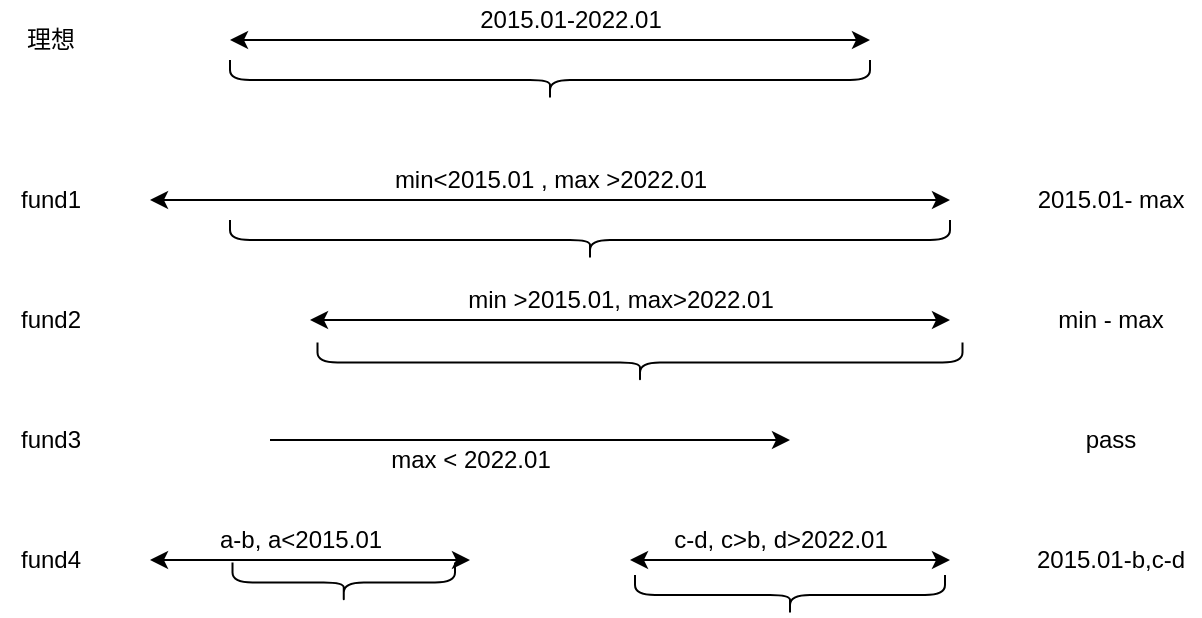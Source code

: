 <mxfile>
    <diagram id="K5CN-QPSGO2VAOodrsjc" name="第 1 页">
        <mxGraphModel dx="852" dy="431" grid="1" gridSize="10" guides="1" tooltips="1" connect="1" arrows="1" fold="1" page="1" pageScale="1" pageWidth="827" pageHeight="1169" math="0" shadow="0">
            <root>
                <mxCell id="0"/>
                <mxCell id="1" parent="0"/>
                <mxCell id="2" value="" style="endArrow=classic;startArrow=classic;html=1;" edge="1" parent="1">
                    <mxGeometry width="50" height="50" relative="1" as="geometry">
                        <mxPoint x="120" y="260" as="sourcePoint"/>
                        <mxPoint x="440" y="260" as="targetPoint"/>
                    </mxGeometry>
                </mxCell>
                <mxCell id="3" value="2015.01-2022.01" style="text;html=1;align=center;verticalAlign=middle;resizable=0;points=[];autosize=1;strokeColor=none;fillColor=none;" vertex="1" parent="1">
                    <mxGeometry x="235" y="240" width="110" height="20" as="geometry"/>
                </mxCell>
                <mxCell id="4" value="" style="endArrow=classic;startArrow=classic;html=1;" edge="1" parent="1">
                    <mxGeometry width="50" height="50" relative="1" as="geometry">
                        <mxPoint x="80" y="340" as="sourcePoint"/>
                        <mxPoint x="480" y="340" as="targetPoint"/>
                    </mxGeometry>
                </mxCell>
                <mxCell id="5" value="min&amp;lt;2015.01 , max &amp;gt;2022.01" style="text;html=1;align=center;verticalAlign=middle;resizable=0;points=[];autosize=1;strokeColor=none;fillColor=none;" vertex="1" parent="1">
                    <mxGeometry x="195" y="320" width="170" height="20" as="geometry"/>
                </mxCell>
                <mxCell id="6" value="" style="endArrow=classic;startArrow=classic;html=1;" edge="1" parent="1">
                    <mxGeometry width="50" height="50" relative="1" as="geometry">
                        <mxPoint x="160" y="400" as="sourcePoint"/>
                        <mxPoint x="480" y="400" as="targetPoint"/>
                    </mxGeometry>
                </mxCell>
                <mxCell id="7" value="min &amp;gt;2015.01, max&amp;gt;2022.01" style="text;html=1;align=center;verticalAlign=middle;resizable=0;points=[];autosize=1;strokeColor=none;fillColor=none;" vertex="1" parent="1">
                    <mxGeometry x="230" y="380" width="170" height="20" as="geometry"/>
                </mxCell>
                <mxCell id="8" value="理想" style="text;html=1;align=center;verticalAlign=middle;resizable=0;points=[];autosize=1;strokeColor=none;fillColor=none;" vertex="1" parent="1">
                    <mxGeometry x="10" y="250" width="40" height="20" as="geometry"/>
                </mxCell>
                <mxCell id="9" value="fund1" style="text;html=1;align=center;verticalAlign=middle;resizable=0;points=[];autosize=1;strokeColor=none;fillColor=none;" vertex="1" parent="1">
                    <mxGeometry x="5" y="330" width="50" height="20" as="geometry"/>
                </mxCell>
                <mxCell id="10" value="fund2" style="text;html=1;align=center;verticalAlign=middle;resizable=0;points=[];autosize=1;strokeColor=none;fillColor=none;" vertex="1" parent="1">
                    <mxGeometry x="5" y="390" width="50" height="20" as="geometry"/>
                </mxCell>
                <mxCell id="12" value="" style="endArrow=classic;html=1;" edge="1" parent="1">
                    <mxGeometry width="50" height="50" relative="1" as="geometry">
                        <mxPoint x="140" y="460" as="sourcePoint"/>
                        <mxPoint x="400" y="460" as="targetPoint"/>
                    </mxGeometry>
                </mxCell>
                <mxCell id="13" value="max &amp;lt; 2022.01" style="text;html=1;align=center;verticalAlign=middle;resizable=0;points=[];autosize=1;strokeColor=none;fillColor=none;" vertex="1" parent="1">
                    <mxGeometry x="190" y="460" width="100" height="20" as="geometry"/>
                </mxCell>
                <mxCell id="14" value="fund3" style="text;html=1;align=center;verticalAlign=middle;resizable=0;points=[];autosize=1;strokeColor=none;fillColor=none;" vertex="1" parent="1">
                    <mxGeometry x="5" y="450" width="50" height="20" as="geometry"/>
                </mxCell>
                <mxCell id="15" value="min - max" style="text;html=1;align=center;verticalAlign=middle;resizable=0;points=[];autosize=1;strokeColor=none;fillColor=none;" vertex="1" parent="1">
                    <mxGeometry x="525" y="390" width="70" height="20" as="geometry"/>
                </mxCell>
                <mxCell id="16" value="2015.01- max" style="text;html=1;align=center;verticalAlign=middle;resizable=0;points=[];autosize=1;strokeColor=none;fillColor=none;" vertex="1" parent="1">
                    <mxGeometry x="515" y="330" width="90" height="20" as="geometry"/>
                </mxCell>
                <mxCell id="17" value="pass" style="text;html=1;align=center;verticalAlign=middle;resizable=0;points=[];autosize=1;strokeColor=none;fillColor=none;" vertex="1" parent="1">
                    <mxGeometry x="540" y="450" width="40" height="20" as="geometry"/>
                </mxCell>
                <mxCell id="18" value="" style="endArrow=classic;startArrow=classic;html=1;" edge="1" parent="1">
                    <mxGeometry width="50" height="50" relative="1" as="geometry">
                        <mxPoint x="80" y="520" as="sourcePoint"/>
                        <mxPoint x="240" y="520" as="targetPoint"/>
                    </mxGeometry>
                </mxCell>
                <mxCell id="19" value="" style="endArrow=classic;startArrow=none;html=1;" edge="1" parent="1">
                    <mxGeometry width="50" height="50" relative="1" as="geometry">
                        <mxPoint x="460" y="520" as="sourcePoint"/>
                        <mxPoint x="480" y="520" as="targetPoint"/>
                    </mxGeometry>
                </mxCell>
                <mxCell id="20" value="fund4" style="text;html=1;align=center;verticalAlign=middle;resizable=0;points=[];autosize=1;strokeColor=none;fillColor=none;" vertex="1" parent="1">
                    <mxGeometry x="5" y="510" width="50" height="20" as="geometry"/>
                </mxCell>
                <mxCell id="22" value="a-b, a&amp;lt;2015.01" style="text;html=1;align=center;verticalAlign=middle;resizable=0;points=[];autosize=1;strokeColor=none;fillColor=none;" vertex="1" parent="1">
                    <mxGeometry x="105" y="500" width="100" height="20" as="geometry"/>
                </mxCell>
                <mxCell id="25" value="" style="shape=curlyBracket;whiteSpace=wrap;html=1;rounded=1;flipH=1;rotation=90;" vertex="1" parent="1">
                    <mxGeometry x="270" y="120" width="20" height="320" as="geometry"/>
                </mxCell>
                <mxCell id="26" value="" style="shape=curlyBracket;whiteSpace=wrap;html=1;rounded=1;flipH=1;rotation=90;" vertex="1" parent="1">
                    <mxGeometry x="290" y="180" width="20" height="360" as="geometry"/>
                </mxCell>
                <mxCell id="27" value="" style="shape=curlyBracket;whiteSpace=wrap;html=1;rounded=1;flipH=1;rotation=90;" vertex="1" parent="1">
                    <mxGeometry x="315" y="260" width="20" height="322.5" as="geometry"/>
                </mxCell>
                <mxCell id="28" value="" style="shape=curlyBracket;whiteSpace=wrap;html=1;rounded=1;flipH=1;rotation=90;" vertex="1" parent="1">
                    <mxGeometry x="166.88" y="475.63" width="20" height="111.25" as="geometry"/>
                </mxCell>
                <mxCell id="29" value="" style="shape=curlyBracket;whiteSpace=wrap;html=1;rounded=1;flipH=1;rotation=90;" vertex="1" parent="1">
                    <mxGeometry x="390" y="460" width="20" height="155" as="geometry"/>
                </mxCell>
                <mxCell id="32" value="" style="endArrow=none;startArrow=classic;html=1;" edge="1" parent="1">
                    <mxGeometry width="50" height="50" relative="1" as="geometry">
                        <mxPoint x="320" y="520" as="sourcePoint"/>
                        <mxPoint x="460" y="520" as="targetPoint"/>
                    </mxGeometry>
                </mxCell>
                <mxCell id="33" value="c-d, c&amp;gt;b, d&amp;gt;2022.01" style="text;html=1;align=center;verticalAlign=middle;resizable=0;points=[];autosize=1;strokeColor=none;fillColor=none;" vertex="1" parent="1">
                    <mxGeometry x="335" y="500" width="120" height="20" as="geometry"/>
                </mxCell>
                <mxCell id="36" value="2015.01-b,c-d" style="text;html=1;align=center;verticalAlign=middle;resizable=0;points=[];autosize=1;strokeColor=none;fillColor=none;" vertex="1" parent="1">
                    <mxGeometry x="515" y="510" width="90" height="20" as="geometry"/>
                </mxCell>
            </root>
        </mxGraphModel>
    </diagram>
</mxfile>